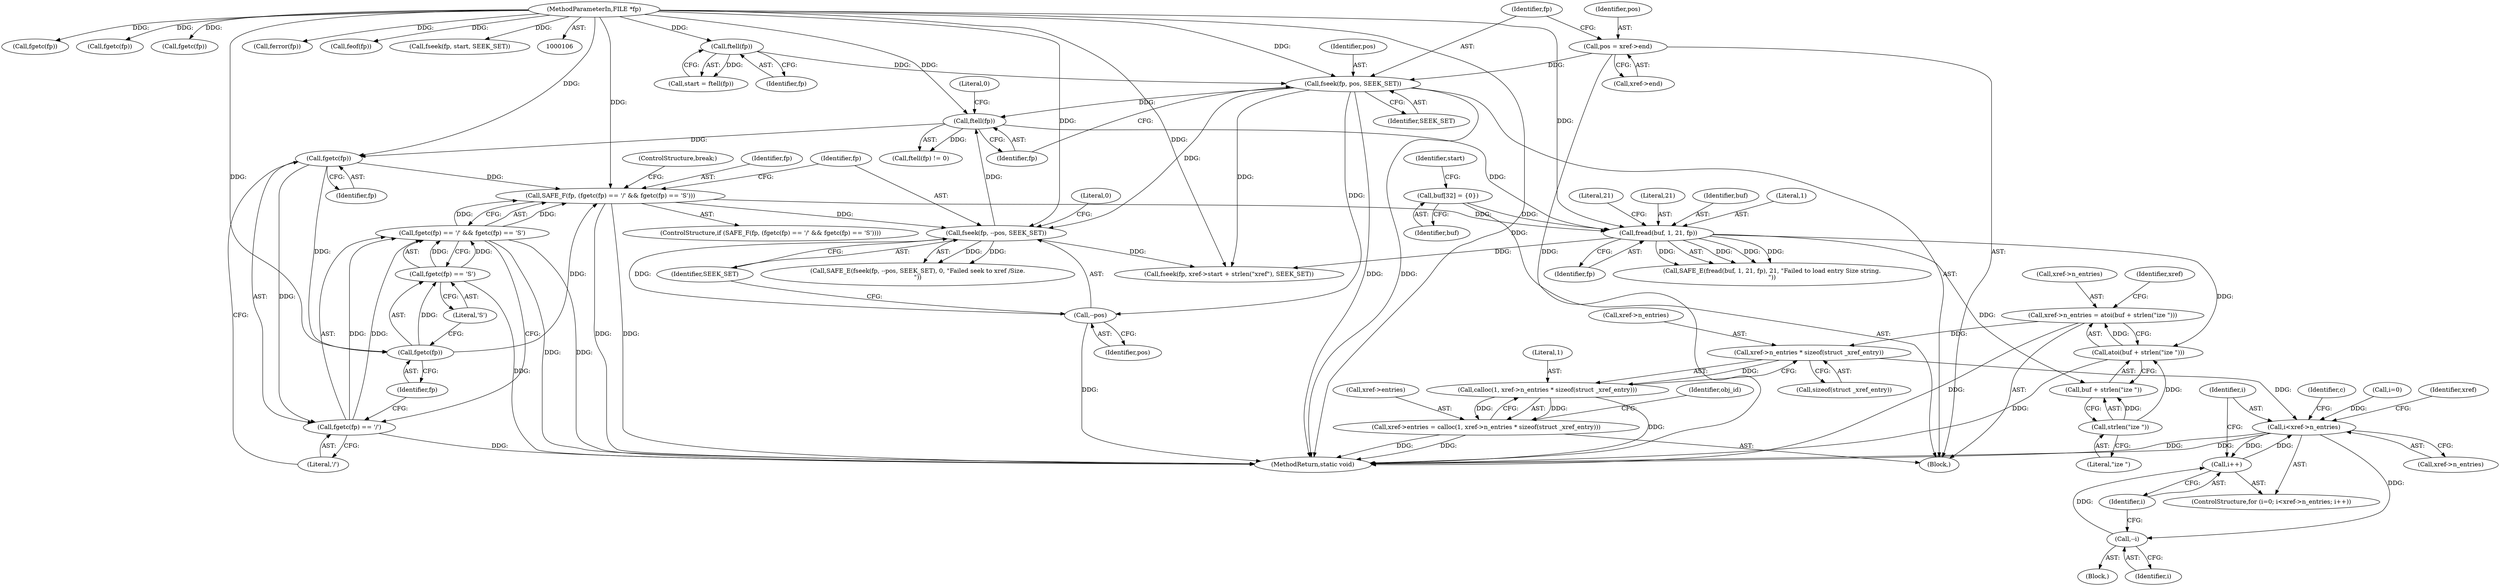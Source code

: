 digraph "0_pdfresurrect_0c4120fffa3dffe97b95c486a120eded82afe8a6_4@API" {
"1000183" [label="(Call,xref->n_entries * sizeof(struct _xref_entry))"];
"1000168" [label="(Call,xref->n_entries = atoi(buf + strlen(\"ize \")))"];
"1000172" [label="(Call,atoi(buf + strlen(\"ize \")))"];
"1000161" [label="(Call,fread(buf, 1, 21, fp))"];
"1000116" [label="(Call,buf[32] = {0})"];
"1000139" [label="(Call,SAFE_F(fp, (fgetc(fp) == '/' && fgetc(fp) == 'S')))"];
"1000143" [label="(Call,fgetc(fp))"];
"1000135" [label="(Call,ftell(fp))"];
"1000129" [label="(Call,fseek(fp, pos, SEEK_SET))"];
"1000122" [label="(Call,ftell(fp))"];
"1000107" [label="(MethodParameterIn,FILE *fp)"];
"1000124" [label="(Call,pos = xref->end)"];
"1000153" [label="(Call,fseek(fp, --pos, SEEK_SET))"];
"1000155" [label="(Call,--pos)"];
"1000147" [label="(Call,fgetc(fp))"];
"1000141" [label="(Call,fgetc(fp) == '/' && fgetc(fp) == 'S')"];
"1000142" [label="(Call,fgetc(fp) == '/')"];
"1000146" [label="(Call,fgetc(fp) == 'S')"];
"1000175" [label="(Call,strlen(\"ize \"))"];
"1000181" [label="(Call,calloc(1, xref->n_entries * sizeof(struct _xref_entry)))"];
"1000177" [label="(Call,xref->entries = calloc(1, xref->n_entries * sizeof(struct _xref_entry)))"];
"1000208" [label="(Call,i<xref->n_entries)"];
"1000213" [label="(Call,i++)"];
"1000346" [label="(Call,--i)"];
"1000209" [label="(Identifier,i)"];
"1000173" [label="(Call,buf + strlen(\"ize \"))"];
"1000116" [label="(Call,buf[32] = {0})"];
"1000143" [label="(Call,fgetc(fp))"];
"1000161" [label="(Call,fread(buf, 1, 21, fp))"];
"1000124" [label="(Call,pos = xref->end)"];
"1000177" [label="(Call,xref->entries = calloc(1, xref->n_entries * sizeof(struct _xref_entry)))"];
"1000190" [label="(Identifier,obj_id)"];
"1000204" [label="(ControlStructure,for (i=0; i<xref->n_entries; i++))"];
"1000192" [label="(Call,fseek(fp, xref->start + strlen(\"xref\"), SEEK_SET))"];
"1000156" [label="(Identifier,pos)"];
"1000137" [label="(Literal,0)"];
"1000265" [label="(Call,fgetc(fp))"];
"1000168" [label="(Call,xref->n_entries = atoi(buf + strlen(\"ize \")))"];
"1000150" [label="(ControlStructure,break;)"];
"1000141" [label="(Call,fgetc(fp) == '/' && fgetc(fp) == 'S')"];
"1000218" [label="(Call,fgetc(fp))"];
"1000134" [label="(Call,ftell(fp) != 0)"];
"1000184" [label="(Call,xref->n_entries)"];
"1000123" [label="(Identifier,fp)"];
"1000210" [label="(Call,xref->n_entries)"];
"1000155" [label="(Call,--pos)"];
"1000166" [label="(Literal,21)"];
"1000125" [label="(Identifier,pos)"];
"1000152" [label="(Call,SAFE_E(fseek(fp, --pos, SEEK_SET), 0, \"Failed seek to xref /Size.\n\"))"];
"1000164" [label="(Literal,21)"];
"1000230" [label="(Call,fgetc(fp))"];
"1000182" [label="(Literal,1)"];
"1000357" [label="(MethodReturn,static void)"];
"1000140" [label="(Identifier,fp)"];
"1000142" [label="(Call,fgetc(fp) == '/')"];
"1000162" [label="(Identifier,buf)"];
"1000187" [label="(Call,sizeof(struct _xref_entry))"];
"1000120" [label="(Call,start = ftell(fp))"];
"1000145" [label="(Literal,'/')"];
"1000129" [label="(Call,fseek(fp, pos, SEEK_SET))"];
"1000250" [label="(Call,ferror(fp))"];
"1000138" [label="(ControlStructure,if (SAFE_F(fp, (fgetc(fp) == '/' && fgetc(fp) == 'S'))))"];
"1000157" [label="(Identifier,SEEK_SET)"];
"1000183" [label="(Call,xref->n_entries * sizeof(struct _xref_entry))"];
"1000217" [label="(Identifier,c)"];
"1000126" [label="(Call,xref->end)"];
"1000144" [label="(Identifier,fp)"];
"1000130" [label="(Identifier,fp)"];
"1000178" [label="(Call,xref->entries)"];
"1000205" [label="(Call,i=0)"];
"1000214" [label="(Identifier,i)"];
"1000341" [label="(Block,)"];
"1000117" [label="(Identifier,buf)"];
"1000176" [label="(Literal,\"ize \")"];
"1000213" [label="(Call,i++)"];
"1000107" [label="(MethodParameterIn,FILE *fp)"];
"1000135" [label="(Call,ftell(fp))"];
"1000146" [label="(Call,fgetc(fp) == 'S')"];
"1000121" [label="(Identifier,start)"];
"1000139" [label="(Call,SAFE_F(fp, (fgetc(fp) == '/' && fgetc(fp) == 'S')))"];
"1000175" [label="(Call,strlen(\"ize \"))"];
"1000158" [label="(Literal,0)"];
"1000346" [label="(Call,--i)"];
"1000148" [label="(Identifier,fp)"];
"1000163" [label="(Literal,1)"];
"1000153" [label="(Call,fseek(fp, --pos, SEEK_SET))"];
"1000149" [label="(Literal,'S')"];
"1000350" [label="(Identifier,xref)"];
"1000109" [label="(Block,)"];
"1000132" [label="(Identifier,SEEK_SET)"];
"1000154" [label="(Identifier,fp)"];
"1000122" [label="(Call,ftell(fp))"];
"1000208" [label="(Call,i<xref->n_entries)"];
"1000172" [label="(Call,atoi(buf + strlen(\"ize \")))"];
"1000160" [label="(Call,SAFE_E(fread(buf, 1, 21, fp), 21, \"Failed to load entry Size string.\n\"))"];
"1000179" [label="(Identifier,xref)"];
"1000147" [label="(Call,fgetc(fp))"];
"1000181" [label="(Call,calloc(1, xref->n_entries * sizeof(struct _xref_entry)))"];
"1000131" [label="(Identifier,pos)"];
"1000246" [label="(Call,feof(fp))"];
"1000353" [label="(Call,fseek(fp, start, SEEK_SET))"];
"1000347" [label="(Identifier,i)"];
"1000169" [label="(Call,xref->n_entries)"];
"1000165" [label="(Identifier,fp)"];
"1000136" [label="(Identifier,fp)"];
"1000183" -> "1000181"  [label="AST: "];
"1000183" -> "1000187"  [label="CFG: "];
"1000184" -> "1000183"  [label="AST: "];
"1000187" -> "1000183"  [label="AST: "];
"1000181" -> "1000183"  [label="CFG: "];
"1000183" -> "1000181"  [label="DDG: "];
"1000168" -> "1000183"  [label="DDG: "];
"1000183" -> "1000208"  [label="DDG: "];
"1000168" -> "1000109"  [label="AST: "];
"1000168" -> "1000172"  [label="CFG: "];
"1000169" -> "1000168"  [label="AST: "];
"1000172" -> "1000168"  [label="AST: "];
"1000179" -> "1000168"  [label="CFG: "];
"1000168" -> "1000357"  [label="DDG: "];
"1000172" -> "1000168"  [label="DDG: "];
"1000172" -> "1000173"  [label="CFG: "];
"1000173" -> "1000172"  [label="AST: "];
"1000172" -> "1000357"  [label="DDG: "];
"1000161" -> "1000172"  [label="DDG: "];
"1000175" -> "1000172"  [label="DDG: "];
"1000161" -> "1000160"  [label="AST: "];
"1000161" -> "1000165"  [label="CFG: "];
"1000162" -> "1000161"  [label="AST: "];
"1000163" -> "1000161"  [label="AST: "];
"1000164" -> "1000161"  [label="AST: "];
"1000165" -> "1000161"  [label="AST: "];
"1000166" -> "1000161"  [label="CFG: "];
"1000161" -> "1000160"  [label="DDG: "];
"1000161" -> "1000160"  [label="DDG: "];
"1000161" -> "1000160"  [label="DDG: "];
"1000161" -> "1000160"  [label="DDG: "];
"1000116" -> "1000161"  [label="DDG: "];
"1000139" -> "1000161"  [label="DDG: "];
"1000135" -> "1000161"  [label="DDG: "];
"1000107" -> "1000161"  [label="DDG: "];
"1000161" -> "1000173"  [label="DDG: "];
"1000161" -> "1000192"  [label="DDG: "];
"1000116" -> "1000109"  [label="AST: "];
"1000116" -> "1000117"  [label="CFG: "];
"1000117" -> "1000116"  [label="AST: "];
"1000121" -> "1000116"  [label="CFG: "];
"1000139" -> "1000138"  [label="AST: "];
"1000139" -> "1000141"  [label="CFG: "];
"1000140" -> "1000139"  [label="AST: "];
"1000141" -> "1000139"  [label="AST: "];
"1000150" -> "1000139"  [label="CFG: "];
"1000154" -> "1000139"  [label="CFG: "];
"1000139" -> "1000357"  [label="DDG: "];
"1000139" -> "1000357"  [label="DDG: "];
"1000143" -> "1000139"  [label="DDG: "];
"1000147" -> "1000139"  [label="DDG: "];
"1000107" -> "1000139"  [label="DDG: "];
"1000141" -> "1000139"  [label="DDG: "];
"1000141" -> "1000139"  [label="DDG: "];
"1000139" -> "1000153"  [label="DDG: "];
"1000143" -> "1000142"  [label="AST: "];
"1000143" -> "1000144"  [label="CFG: "];
"1000144" -> "1000143"  [label="AST: "];
"1000145" -> "1000143"  [label="CFG: "];
"1000143" -> "1000142"  [label="DDG: "];
"1000135" -> "1000143"  [label="DDG: "];
"1000107" -> "1000143"  [label="DDG: "];
"1000143" -> "1000147"  [label="DDG: "];
"1000135" -> "1000134"  [label="AST: "];
"1000135" -> "1000136"  [label="CFG: "];
"1000136" -> "1000135"  [label="AST: "];
"1000137" -> "1000135"  [label="CFG: "];
"1000135" -> "1000134"  [label="DDG: "];
"1000129" -> "1000135"  [label="DDG: "];
"1000153" -> "1000135"  [label="DDG: "];
"1000107" -> "1000135"  [label="DDG: "];
"1000129" -> "1000109"  [label="AST: "];
"1000129" -> "1000132"  [label="CFG: "];
"1000130" -> "1000129"  [label="AST: "];
"1000131" -> "1000129"  [label="AST: "];
"1000132" -> "1000129"  [label="AST: "];
"1000136" -> "1000129"  [label="CFG: "];
"1000129" -> "1000357"  [label="DDG: "];
"1000129" -> "1000357"  [label="DDG: "];
"1000122" -> "1000129"  [label="DDG: "];
"1000107" -> "1000129"  [label="DDG: "];
"1000124" -> "1000129"  [label="DDG: "];
"1000129" -> "1000155"  [label="DDG: "];
"1000129" -> "1000153"  [label="DDG: "];
"1000129" -> "1000192"  [label="DDG: "];
"1000122" -> "1000120"  [label="AST: "];
"1000122" -> "1000123"  [label="CFG: "];
"1000123" -> "1000122"  [label="AST: "];
"1000120" -> "1000122"  [label="CFG: "];
"1000122" -> "1000120"  [label="DDG: "];
"1000107" -> "1000122"  [label="DDG: "];
"1000107" -> "1000106"  [label="AST: "];
"1000107" -> "1000357"  [label="DDG: "];
"1000107" -> "1000147"  [label="DDG: "];
"1000107" -> "1000153"  [label="DDG: "];
"1000107" -> "1000192"  [label="DDG: "];
"1000107" -> "1000218"  [label="DDG: "];
"1000107" -> "1000230"  [label="DDG: "];
"1000107" -> "1000246"  [label="DDG: "];
"1000107" -> "1000250"  [label="DDG: "];
"1000107" -> "1000265"  [label="DDG: "];
"1000107" -> "1000353"  [label="DDG: "];
"1000124" -> "1000109"  [label="AST: "];
"1000124" -> "1000126"  [label="CFG: "];
"1000125" -> "1000124"  [label="AST: "];
"1000126" -> "1000124"  [label="AST: "];
"1000130" -> "1000124"  [label="CFG: "];
"1000124" -> "1000357"  [label="DDG: "];
"1000153" -> "1000152"  [label="AST: "];
"1000153" -> "1000157"  [label="CFG: "];
"1000154" -> "1000153"  [label="AST: "];
"1000155" -> "1000153"  [label="AST: "];
"1000157" -> "1000153"  [label="AST: "];
"1000158" -> "1000153"  [label="CFG: "];
"1000153" -> "1000152"  [label="DDG: "];
"1000153" -> "1000152"  [label="DDG: "];
"1000155" -> "1000153"  [label="DDG: "];
"1000153" -> "1000192"  [label="DDG: "];
"1000155" -> "1000156"  [label="CFG: "];
"1000156" -> "1000155"  [label="AST: "];
"1000157" -> "1000155"  [label="CFG: "];
"1000155" -> "1000357"  [label="DDG: "];
"1000147" -> "1000146"  [label="AST: "];
"1000147" -> "1000148"  [label="CFG: "];
"1000148" -> "1000147"  [label="AST: "];
"1000149" -> "1000147"  [label="CFG: "];
"1000147" -> "1000146"  [label="DDG: "];
"1000141" -> "1000142"  [label="CFG: "];
"1000141" -> "1000146"  [label="CFG: "];
"1000142" -> "1000141"  [label="AST: "];
"1000146" -> "1000141"  [label="AST: "];
"1000141" -> "1000357"  [label="DDG: "];
"1000141" -> "1000357"  [label="DDG: "];
"1000142" -> "1000141"  [label="DDG: "];
"1000142" -> "1000141"  [label="DDG: "];
"1000146" -> "1000141"  [label="DDG: "];
"1000146" -> "1000141"  [label="DDG: "];
"1000142" -> "1000145"  [label="CFG: "];
"1000145" -> "1000142"  [label="AST: "];
"1000148" -> "1000142"  [label="CFG: "];
"1000142" -> "1000357"  [label="DDG: "];
"1000146" -> "1000149"  [label="CFG: "];
"1000149" -> "1000146"  [label="AST: "];
"1000146" -> "1000357"  [label="DDG: "];
"1000175" -> "1000173"  [label="AST: "];
"1000175" -> "1000176"  [label="CFG: "];
"1000176" -> "1000175"  [label="AST: "];
"1000173" -> "1000175"  [label="CFG: "];
"1000175" -> "1000173"  [label="DDG: "];
"1000181" -> "1000177"  [label="AST: "];
"1000182" -> "1000181"  [label="AST: "];
"1000177" -> "1000181"  [label="CFG: "];
"1000181" -> "1000357"  [label="DDG: "];
"1000181" -> "1000177"  [label="DDG: "];
"1000181" -> "1000177"  [label="DDG: "];
"1000177" -> "1000109"  [label="AST: "];
"1000178" -> "1000177"  [label="AST: "];
"1000190" -> "1000177"  [label="CFG: "];
"1000177" -> "1000357"  [label="DDG: "];
"1000177" -> "1000357"  [label="DDG: "];
"1000208" -> "1000204"  [label="AST: "];
"1000208" -> "1000210"  [label="CFG: "];
"1000209" -> "1000208"  [label="AST: "];
"1000210" -> "1000208"  [label="AST: "];
"1000217" -> "1000208"  [label="CFG: "];
"1000350" -> "1000208"  [label="CFG: "];
"1000208" -> "1000357"  [label="DDG: "];
"1000208" -> "1000357"  [label="DDG: "];
"1000213" -> "1000208"  [label="DDG: "];
"1000205" -> "1000208"  [label="DDG: "];
"1000208" -> "1000213"  [label="DDG: "];
"1000208" -> "1000346"  [label="DDG: "];
"1000213" -> "1000204"  [label="AST: "];
"1000213" -> "1000214"  [label="CFG: "];
"1000214" -> "1000213"  [label="AST: "];
"1000209" -> "1000213"  [label="CFG: "];
"1000346" -> "1000213"  [label="DDG: "];
"1000346" -> "1000341"  [label="AST: "];
"1000346" -> "1000347"  [label="CFG: "];
"1000347" -> "1000346"  [label="AST: "];
"1000214" -> "1000346"  [label="CFG: "];
}
